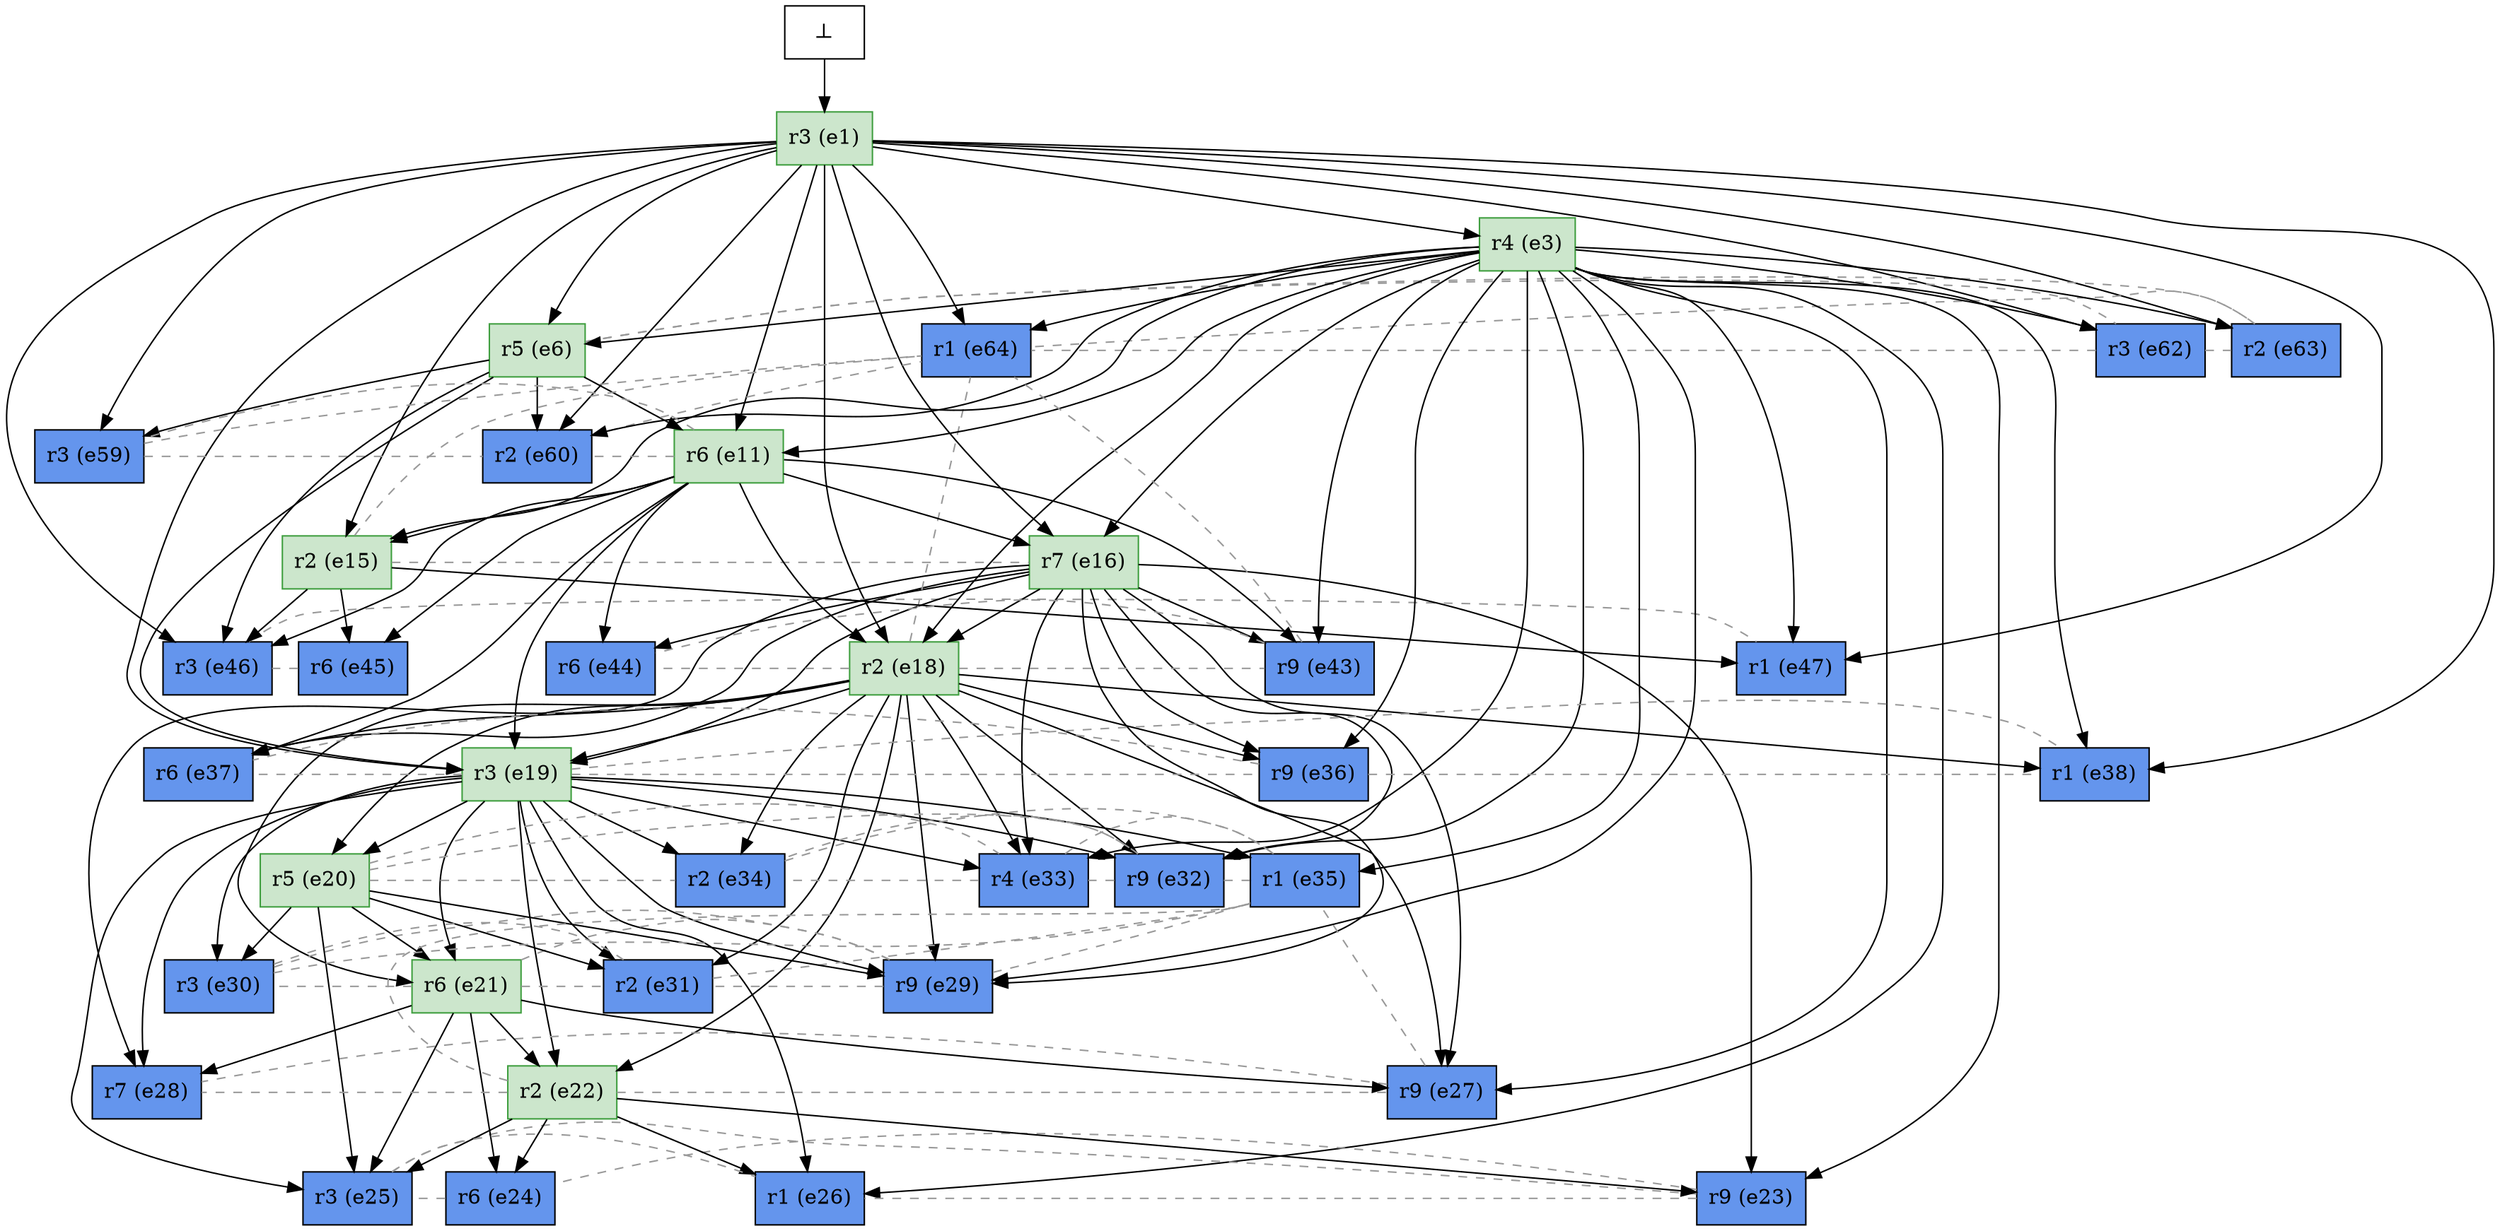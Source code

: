 digraph test {
  e1 -> e46;
  e1 -> e16;
  e1 -> e59;
  e1 -> e62;
  e1 -> e6;
  e1 -> e18;
  e1 -> e15;
  e1 -> e60;
  e1 -> e63;
  e1 -> e64;
  e1 -> e3;
  e1 -> e11;
  e1 -> e19;
  e1 -> e38;
  e1 -> e47;
  e3 -> e16;
  e3 -> e23;
  e3 -> e26;
  e3 -> e27;
  e3 -> e29;
  e3 -> e32;
  e3 -> e33;
  e3 -> e35;
  e3 -> e36;
  e3 -> e38;
  e3 -> e43;
  e3 -> e47;
  e3 -> e64;
  e3 -> e18;
  e3 -> e15;
  e3 -> e60;
  e3 -> e63;
  e3 -> e6;
  e3 -> e62;
  e3 -> e11;
  e6 -> e11;
  e6 -> e60;
  e6 -> e59;
  e6 -> e19;
  e6 -> e46;
  e11 -> e45;
  e11 -> e46;
  e11 -> e16;
  e11 -> e43;
  e11 -> e44;
  e11 -> e18;
  e11 -> e15;
  e11 -> e37;
  e11 -> e19;
  e15 -> e45;
  e15 -> e46;
  e15 -> e47;
  e16 -> e19;
  e16 -> e37;
  e16 -> e44;
  e16 -> e23;
  e16 -> e27;
  e16 -> e28;
  e16 -> e29;
  e16 -> e32;
  e16 -> e33;
  e16 -> e36;
  e16 -> e43;
  e16 -> e18;
  e18 -> e29;
  e18 -> e21;
  e18 -> e31;
  e18 -> e32;
  e18 -> e33;
  e18 -> e34;
  e18 -> e36;
  e18 -> e37;
  e18 -> e20;
  e18 -> e19;
  e18 -> e38;
  e18 -> e27;
  e18 -> e22;
  e19 -> e25;
  e19 -> e28;
  e19 -> e30;
  e19 -> e20;
  e19 -> e22;
  e19 -> e31;
  e19 -> e34;
  e19 -> e35;
  e19 -> e33;
  e19 -> e29;
  e19 -> e21;
  e19 -> e32;
  e19 -> e26;
  e20 -> e29;
  e20 -> e21;
  e20 -> e31;
  e20 -> e30;
  e20 -> e25;
  e21 -> e24;
  e21 -> e25;
  e21 -> e28;
  e21 -> e27;
  e21 -> e22;
  e22 -> e23;
  e22 -> e24;
  e22 -> e25;
  e22 -> e26;
  e0 -> e1;

//conflicts
  e6 -> e62 [arrowhead=none color=gray60 style=dashed constraint=false];
  e6 -> e63 [arrowhead=none color=gray60 style=dashed constraint=false];
  e11 -> e59 [arrowhead=none color=gray60 style=dashed constraint=false];
  e11 -> e60 [arrowhead=none color=gray60 style=dashed constraint=false];
  e15 -> e16 [arrowhead=none color=gray60 style=dashed constraint=false];
  e15 -> e64 [arrowhead=none color=gray60 style=dashed constraint=false];
  e18 -> e43 [arrowhead=none color=gray60 style=dashed constraint=false];
  e18 -> e44 [arrowhead=none color=gray60 style=dashed constraint=false];
  e18 -> e64 [arrowhead=none color=gray60 style=dashed constraint=false];
  e19 -> e36 [arrowhead=none color=gray60 style=dashed constraint=false];
  e19 -> e37 [arrowhead=none color=gray60 style=dashed constraint=false];
  e19 -> e38 [arrowhead=none color=gray60 style=dashed constraint=false];
  e20 -> e32 [arrowhead=none color=gray60 style=dashed constraint=false];
  e20 -> e33 [arrowhead=none color=gray60 style=dashed constraint=false];
  e20 -> e34 [arrowhead=none color=gray60 style=dashed constraint=false];
  e21 -> e29 [arrowhead=none color=gray60 style=dashed constraint=false];
  e21 -> e30 [arrowhead=none color=gray60 style=dashed constraint=false];
  e21 -> e31 [arrowhead=none color=gray60 style=dashed constraint=false];
  e22 -> e27 [arrowhead=none color=gray60 style=dashed constraint=false];
  e22 -> e28 [arrowhead=none color=gray60 style=dashed constraint=false];
  e22 -> e35 [arrowhead=none color=gray60 style=dashed constraint=false];
  e23 -> e24 [arrowhead=none color=gray60 style=dashed constraint=false];
  e23 -> e25 [arrowhead=none color=gray60 style=dashed constraint=false];
  e23 -> e26 [arrowhead=none color=gray60 style=dashed constraint=false];
  e24 -> e25 [arrowhead=none color=gray60 style=dashed constraint=false];
  e25 -> e26 [arrowhead=none color=gray60 style=dashed constraint=false];
  e27 -> e28 [arrowhead=none color=gray60 style=dashed constraint=false];
  e27 -> e35 [arrowhead=none color=gray60 style=dashed constraint=false];
  e29 -> e30 [arrowhead=none color=gray60 style=dashed constraint=false];
  e29 -> e31 [arrowhead=none color=gray60 style=dashed constraint=false];
  e29 -> e35 [arrowhead=none color=gray60 style=dashed constraint=false];
  e30 -> e31 [arrowhead=none color=gray60 style=dashed constraint=false];
  e30 -> e35 [arrowhead=none color=gray60 style=dashed constraint=false];
  e31 -> e35 [arrowhead=none color=gray60 style=dashed constraint=false];
  e32 -> e33 [arrowhead=none color=gray60 style=dashed constraint=false];
  e32 -> e34 [arrowhead=none color=gray60 style=dashed constraint=false];
  e32 -> e35 [arrowhead=none color=gray60 style=dashed constraint=false];
  e33 -> e34 [arrowhead=none color=gray60 style=dashed constraint=false];
  e33 -> e35 [arrowhead=none color=gray60 style=dashed constraint=false];
  e34 -> e35 [arrowhead=none color=gray60 style=dashed constraint=false];
  e36 -> e37 [arrowhead=none color=gray60 style=dashed constraint=false];
  e36 -> e38 [arrowhead=none color=gray60 style=dashed constraint=false];
  e43 -> e44 [arrowhead=none color=gray60 style=dashed constraint=false];
  e43 -> e64 [arrowhead=none color=gray60 style=dashed constraint=false];
  e45 -> e46 [arrowhead=none color=gray60 style=dashed constraint=false];
  e46 -> e47 [arrowhead=none color=gray60 style=dashed constraint=false];
  e59 -> e60 [arrowhead=none color=gray60 style=dashed constraint=false];
  e59 -> e64 [arrowhead=none color=gray60 style=dashed constraint=false];
  e60 -> e64 [arrowhead=none color=gray60 style=dashed constraint=false];
  e62 -> e63 [arrowhead=none color=gray60 style=dashed constraint=false];
  e62 -> e64 [arrowhead=none color=gray60 style=dashed constraint=false];
  e63 -> e64 [arrowhead=none color=gray60 style=dashed constraint=false];

  e1 [color="#409f40" fillcolor="#cce6cc" label="r3 (e1)" shape=box style=filled];
  e3 [color="#409f40" fillcolor="#cce6cc" label="r4 (e3)" shape=box style=filled];
  e6 [color="#409f40" fillcolor="#cce6cc" label="r5 (e6)" shape=box style=filled];
  e11 [color="#409f40" fillcolor="#cce6cc" label="r6 (e11)" shape=box style=filled];
  e15 [color="#409f40" fillcolor="#cce6cc" label="r2 (e15)" shape=box style=filled];
  e16 [color="#409f40" fillcolor="#cce6cc" label="r7 (e16)" shape=box style=filled];
  e18 [color="#409f40" fillcolor="#cce6cc" label="r2 (e18)" shape=box style=filled];
  e19 [color="#409f40" fillcolor="#cce6cc" label="r3 (e19)" shape=box style=filled];
  e20 [color="#409f40" fillcolor="#cce6cc" label="r5 (e20)" shape=box style=filled];
  e21 [color="#409f40" fillcolor="#cce6cc" label="r6 (e21)" shape=box style=filled];
  e22 [color="#409f40" fillcolor="#cce6cc" label="r2 (e22)" shape=box style=filled];
  e23 [color=black fillcolor=cornflowerblue label="r9 (e23)" shape=box style=filled];
  e24 [color=black fillcolor=cornflowerblue label="r6 (e24)" shape=box style=filled];
  e25 [color=black fillcolor=cornflowerblue label="r3 (e25)" shape=box style=filled];
  e26 [color=black fillcolor=cornflowerblue label="r1 (e26)" shape=box style=filled];
  e27 [color=black fillcolor=cornflowerblue label="r9 (e27)" shape=box style=filled];
  e28 [color=black fillcolor=cornflowerblue label="r7 (e28)" shape=box style=filled];
  e29 [color=black fillcolor=cornflowerblue label="r9 (e29)" shape=box style=filled];
  e30 [color=black fillcolor=cornflowerblue label="r3 (e30)" shape=box style=filled];
  e31 [color=black fillcolor=cornflowerblue label="r2 (e31)" shape=box style=filled];
  e32 [color=black fillcolor=cornflowerblue label="r9 (e32)" shape=box style=filled];
  e33 [color=black fillcolor=cornflowerblue label="r4 (e33)" shape=box style=filled];
  e34 [color=black fillcolor=cornflowerblue label="r2 (e34)" shape=box style=filled];
  e35 [color=black fillcolor=cornflowerblue label="r1 (e35)" shape=box style=filled];
  e36 [color=black fillcolor=cornflowerblue label="r9 (e36)" shape=box style=filled];
  e37 [color=black fillcolor=cornflowerblue label="r6 (e37)" shape=box style=filled];
  e38 [color=black fillcolor=cornflowerblue label="r1 (e38)" shape=box style=filled];
  e43 [color=black fillcolor=cornflowerblue label="r9 (e43)" shape=box style=filled];
  e44 [color=black fillcolor=cornflowerblue label="r6 (e44)" shape=box style=filled];
  e45 [color=black fillcolor=cornflowerblue label="r6 (e45)" shape=box style=filled];
  e46 [color=black fillcolor=cornflowerblue label="r3 (e46)" shape=box style=filled];
  e47 [color=black fillcolor=cornflowerblue label="r1 (e47)" shape=box style=filled];
  e59 [color=black fillcolor=cornflowerblue label="r3 (e59)" shape=box style=filled];
  e60 [color=black fillcolor=cornflowerblue label="r2 (e60)" shape=box style=filled];
  e62 [color=black fillcolor=cornflowerblue label="r3 (e62)" shape=box style=filled];
  e63 [color=black fillcolor=cornflowerblue label="r2 (e63)" shape=box style=filled];
  e64 [color=black fillcolor=cornflowerblue label="r1 (e64)" shape=box style=filled];
  e0 [fillcolor=white label="⊥" shape=box style=filled];
}
